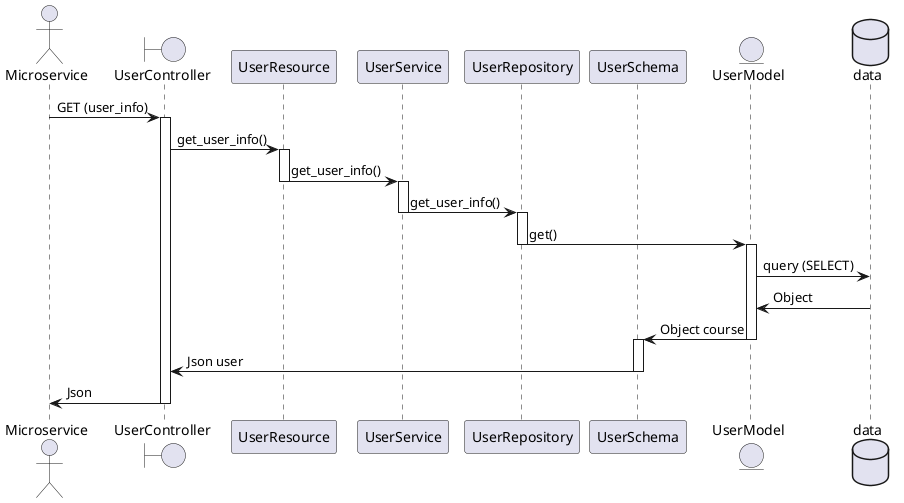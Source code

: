 @startuml Sequency diagram of User database

actor Microservice
boundary UserController

participant UserResource
participant UserService
participant UserRepository
participant UserSchema
entity UserModel
database data

Microservice -> UserController: GET (user_info)
activate UserController
UserController -> UserResource: get_user_info()
activate UserResource
UserResource -> UserService: get_user_info()
deactivate UserResource
activate UserService
UserService -> UserRepository: get_user_info()
deactivate UserService
activate UserRepository
UserRepository -> UserModel: get()
deactivate UserRepository
activate UserModel
UserModel -> data: query (SELECT)
UserModel <- data: Object
UserModel -> UserSchema: Object course
deactivate UserModel
activate UserSchema
UserSchema -> UserController: Json user
deactivate UserSchema
UserController -> Microservice : Json
deactivate UserController

@enduml